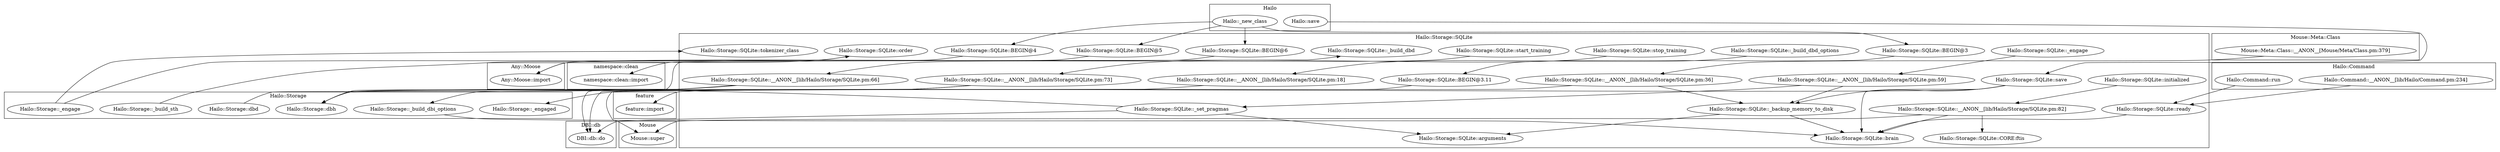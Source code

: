 digraph {
graph [overlap=false]
subgraph cluster_Mouse_Meta_Class {
	label="Mouse::Meta::Class";
	"Mouse::Meta::Class::__ANON__[Mouse/Meta/Class.pm:379]";
}
subgraph cluster_Hailo_Storage_SQLite {
	label="Hailo::Storage::SQLite";
	"Hailo::Storage::SQLite::brain";
	"Hailo::Storage::SQLite::__ANON__[lib/Hailo/Storage/SQLite.pm:36]";
	"Hailo::Storage::SQLite::CORE:ftis";
	"Hailo::Storage::SQLite::__ANON__[lib/Hailo/Storage/SQLite.pm:18]";
	"Hailo::Storage::SQLite::BEGIN@5";
	"Hailo::Storage::SQLite::_set_pragmas";
	"Hailo::Storage::SQLite::BEGIN@4";
	"Hailo::Storage::SQLite::__ANON__[lib/Hailo/Storage/SQLite.pm:66]";
	"Hailo::Storage::SQLite::BEGIN@6";
	"Hailo::Storage::SQLite::order";
	"Hailo::Storage::SQLite::_backup_memory_to_disk";
	"Hailo::Storage::SQLite::__ANON__[lib/Hailo/Storage/SQLite.pm:59]";
	"Hailo::Storage::SQLite::ready";
	"Hailo::Storage::SQLite::save";
	"Hailo::Storage::SQLite::start_training";
	"Hailo::Storage::SQLite::_engage";
	"Hailo::Storage::SQLite::initialized";
	"Hailo::Storage::SQLite::tokenizer_class";
	"Hailo::Storage::SQLite::__ANON__[lib/Hailo/Storage/SQLite.pm:82]";
	"Hailo::Storage::SQLite::BEGIN@3";
	"Hailo::Storage::SQLite::_build_dbd";
	"Hailo::Storage::SQLite::BEGIN@3.11";
	"Hailo::Storage::SQLite::arguments";
	"Hailo::Storage::SQLite::__ANON__[lib/Hailo/Storage/SQLite.pm:73]";
	"Hailo::Storage::SQLite::stop_training";
	"Hailo::Storage::SQLite::_build_dbd_options";
}
subgraph cluster_feature {
	label="feature";
	"feature::import";
}
subgraph cluster_Any_Moose {
	label="Any::Moose";
	"Any::Moose::import";
}
subgraph cluster_DBI_db {
	label="DBI::db";
	"DBI::db::do";
}
subgraph cluster_Hailo {
	label="Hailo";
	"Hailo::_new_class";
	"Hailo::save";
}
subgraph cluster_Hailo_Storage {
	label="Hailo::Storage";
	"Hailo::Storage::_engage";
	"Hailo::Storage::dbh";
	"Hailo::Storage::_build_dbi_options";
	"Hailo::Storage::dbd";
	"Hailo::Storage::_build_sth";
	"Hailo::Storage::_engaged";
}
subgraph cluster_Mouse {
	label="Mouse";
	"Mouse::super";
}
subgraph cluster_namespace_clean {
	label="namespace::clean";
	"namespace::clean::import";
}
subgraph cluster_Hailo_Command {
	label="Hailo::Command";
	"Hailo::Command::__ANON__[lib/Hailo/Command.pm:234]";
	"Hailo::Command::run";
}
"Mouse::Meta::Class::__ANON__[Mouse/Meta/Class.pm:379]" -> "Hailo::Storage::SQLite::__ANON__[lib/Hailo/Storage/SQLite.pm:36]";
"Hailo::Storage::SQLite::initialized" -> "Hailo::Storage::SQLite::__ANON__[lib/Hailo/Storage/SQLite.pm:82]";
"Hailo::_new_class" -> "Hailo::Storage::SQLite::BEGIN@3";
"Hailo::_new_class" -> "Hailo::Storage::SQLite::BEGIN@5";
"Hailo::Storage::SQLite::_build_dbd_options" -> "Hailo::Storage::SQLite::__ANON__[lib/Hailo/Storage/SQLite.pm:18]";
"Hailo::Storage::SQLite::_engage" -> "Hailo::Storage::SQLite::__ANON__[lib/Hailo/Storage/SQLite.pm:59]";
"Hailo::Storage::SQLite::save" -> "Hailo::Storage::_engaged";
"Hailo::save" -> "Hailo::Storage::SQLite::save";
"Hailo::Storage::SQLite::stop_training" -> "Hailo::Storage::SQLite::__ANON__[lib/Hailo/Storage/SQLite.pm:73]";
"Hailo::Storage::SQLite::__ANON__[lib/Hailo/Storage/SQLite.pm:82]" -> "Mouse::super";
"Hailo::Storage::SQLite::__ANON__[lib/Hailo/Storage/SQLite.pm:18]" -> "Mouse::super";
"Hailo::Storage::_engage" -> "Hailo::Storage::SQLite::tokenizer_class";
"Hailo::Storage::SQLite::__ANON__[lib/Hailo/Storage/SQLite.pm:36]" -> "Hailo::Storage::_build_dbi_options";
"Hailo::Storage::_build_dbi_options" -> "Hailo::Storage::SQLite::brain";
"Hailo::Storage::SQLite::__ANON__[lib/Hailo/Storage/SQLite.pm:82]" -> "Hailo::Storage::SQLite::brain";
"Hailo::Storage::SQLite::_backup_memory_to_disk" -> "Hailo::Storage::SQLite::brain";
"Hailo::Storage::SQLite::save" -> "Hailo::Storage::SQLite::brain";
"Hailo::Storage::SQLite::ready" -> "Hailo::Storage::SQLite::brain";
"Hailo::Storage::SQLite::BEGIN@5" -> "Any::Moose::import";
"Hailo::Storage::SQLite::BEGIN@4" -> "Any::Moose::import";
"Hailo::Storage::SQLite::BEGIN@3" -> "Hailo::Storage::SQLite::BEGIN@3.11";
"Hailo::Storage::SQLite::BEGIN@3.11" -> "feature::import";
"Hailo::Storage::SQLite::__ANON__[lib/Hailo/Storage/SQLite.pm:66]" -> "DBI::db::do";
"Hailo::Storage::SQLite::__ANON__[lib/Hailo/Storage/SQLite.pm:73]" -> "DBI::db::do";
"Hailo::Storage::SQLite::_set_pragmas" -> "DBI::db::do";
"Hailo::Storage::SQLite::__ANON__[lib/Hailo/Storage/SQLite.pm:82]" -> "Hailo::Storage::SQLite::CORE:ftis";
"Hailo::Storage::SQLite::__ANON__[lib/Hailo/Storage/SQLite.pm:59]" -> "Hailo::Storage::SQLite::_set_pragmas";
"Hailo::Storage::SQLite::start_training" -> "Hailo::Storage::SQLite::__ANON__[lib/Hailo/Storage/SQLite.pm:66]";
"Hailo::Storage::SQLite::__ANON__[lib/Hailo/Storage/SQLite.pm:36]" -> "Hailo::Storage::SQLite::_backup_memory_to_disk";
"Hailo::Storage::SQLite::__ANON__[lib/Hailo/Storage/SQLite.pm:59]" -> "Hailo::Storage::SQLite::_backup_memory_to_disk";
"Hailo::Storage::SQLite::save" -> "Hailo::Storage::SQLite::_backup_memory_to_disk";
"Hailo::Storage::_engage" -> "Hailo::Storage::SQLite::order";
"Hailo::Storage::_build_sth" -> "Hailo::Storage::SQLite::order";
"Hailo::Command::__ANON__[lib/Hailo/Command.pm:234]" -> "Hailo::Storage::SQLite::ready";
"Hailo::Command::run" -> "Hailo::Storage::SQLite::ready";
"Hailo::Storage::SQLite::_set_pragmas" -> "Hailo::Storage::dbh";
"Hailo::Storage::SQLite::__ANON__[lib/Hailo/Storage/SQLite.pm:66]" -> "Hailo::Storage::dbh";
"Hailo::Storage::SQLite::__ANON__[lib/Hailo/Storage/SQLite.pm:73]" -> "Hailo::Storage::dbh";
"Hailo::Storage::SQLite::_backup_memory_to_disk" -> "Hailo::Storage::SQLite::arguments";
"Hailo::Storage::SQLite::_set_pragmas" -> "Hailo::Storage::SQLite::arguments";
"Hailo::_new_class" -> "Hailo::Storage::SQLite::BEGIN@4";
"Hailo::_new_class" -> "Hailo::Storage::SQLite::BEGIN@6";
"Hailo::Storage::dbd" -> "Hailo::Storage::SQLite::_build_dbd";
"Hailo::Storage::SQLite::BEGIN@6" -> "namespace::clean::import";
}
